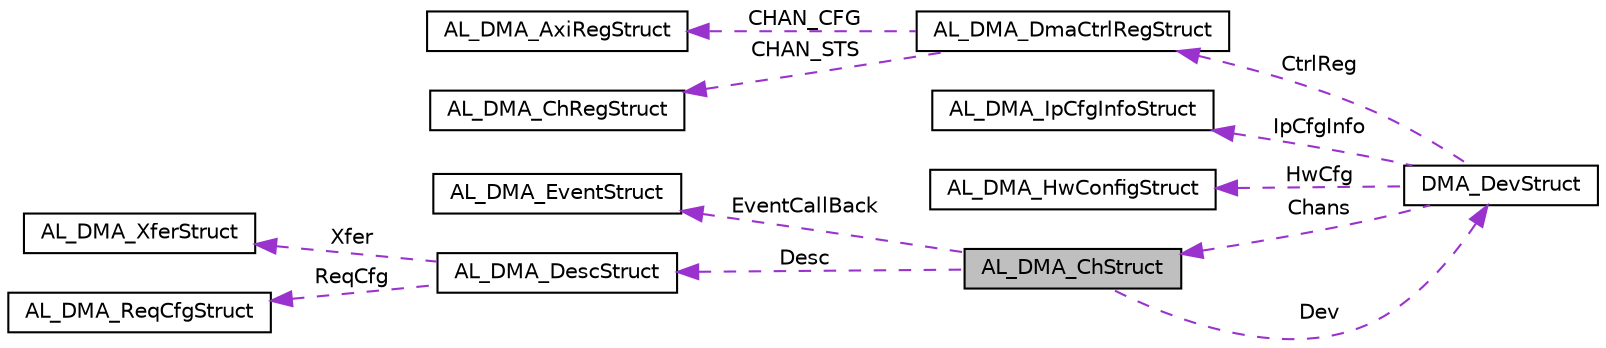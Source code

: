 digraph "AL_DMA_ChStruct"
{
  edge [fontname="Helvetica",fontsize="10",labelfontname="Helvetica",labelfontsize="10"];
  node [fontname="Helvetica",fontsize="10",shape=record];
  rankdir="LR";
  Node1 [label="AL_DMA_ChStruct",height=0.2,width=0.4,color="black", fillcolor="grey75", style="filled", fontcolor="black"];
  Node2 -> Node1 [dir="back",color="darkorchid3",fontsize="10",style="dashed",label=" EventCallBack" ,fontname="Helvetica"];
  Node2 [label="AL_DMA_EventStruct",height=0.2,width=0.4,color="black", fillcolor="white", style="filled",URL="$structAL__DMA__EventStruct.html",tooltip="Event struct. "];
  Node3 -> Node1 [dir="back",color="darkorchid3",fontsize="10",style="dashed",label=" Desc" ,fontname="Helvetica"];
  Node3 [label="AL_DMA_DescStruct",height=0.2,width=0.4,color="black", fillcolor="white", style="filled",URL="$structAL__DMA__DescStruct.html"];
  Node4 -> Node3 [dir="back",color="darkorchid3",fontsize="10",style="dashed",label=" Xfer" ,fontname="Helvetica"];
  Node4 [label="AL_DMA_XferStruct",height=0.2,width=0.4,color="black", fillcolor="white", style="filled",URL="$structAL__DMA__XferStruct.html"];
  Node5 -> Node3 [dir="back",color="darkorchid3",fontsize="10",style="dashed",label=" ReqCfg" ,fontname="Helvetica"];
  Node5 [label="AL_DMA_ReqCfgStruct",height=0.2,width=0.4,color="black", fillcolor="white", style="filled",URL="$structAL__DMA__ReqCfgStruct.html"];
  Node6 -> Node1 [dir="back",color="darkorchid3",fontsize="10",style="dashed",label=" Dev" ,fontname="Helvetica"];
  Node6 [label="DMA_DevStruct",height=0.2,width=0.4,color="black", fillcolor="white", style="filled",URL="$structDMA__DevStruct.html"];
  Node7 -> Node6 [dir="back",color="darkorchid3",fontsize="10",style="dashed",label=" CtrlReg" ,fontname="Helvetica"];
  Node7 [label="AL_DMA_DmaCtrlRegStruct",height=0.2,width=0.4,color="black", fillcolor="white", style="filled",URL="$structAL__DMA__DmaCtrlRegStruct.html"];
  Node8 -> Node7 [dir="back",color="darkorchid3",fontsize="10",style="dashed",label=" CHAN_CFG" ,fontname="Helvetica"];
  Node8 [label="AL_DMA_AxiRegStruct",height=0.2,width=0.4,color="black", fillcolor="white", style="filled",URL="$structAL__DMA__AxiRegStruct.html"];
  Node9 -> Node7 [dir="back",color="darkorchid3",fontsize="10",style="dashed",label=" CHAN_STS" ,fontname="Helvetica"];
  Node9 [label="AL_DMA_ChRegStruct",height=0.2,width=0.4,color="black", fillcolor="white", style="filled",URL="$structAL__DMA__ChRegStruct.html"];
  Node10 -> Node6 [dir="back",color="darkorchid3",fontsize="10",style="dashed",label=" IpCfgInfo" ,fontname="Helvetica"];
  Node10 [label="AL_DMA_IpCfgInfoStruct",height=0.2,width=0.4,color="black", fillcolor="white", style="filled",URL="$structAL__DMA__IpCfgInfoStruct.html"];
  Node11 -> Node6 [dir="back",color="darkorchid3",fontsize="10",style="dashed",label=" HwCfg" ,fontname="Helvetica"];
  Node11 [label="AL_DMA_HwConfigStruct",height=0.2,width=0.4,color="black", fillcolor="white", style="filled",URL="$structAL__DMA__HwConfigStruct.html"];
  Node1 -> Node6 [dir="back",color="darkorchid3",fontsize="10",style="dashed",label=" Chans" ,fontname="Helvetica"];
}
